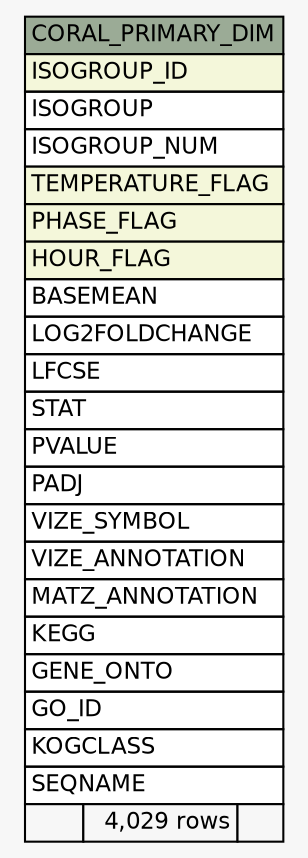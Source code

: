// dot 2.38.0 on Windows 10 10.0
// SchemaSpy rev Unknown
digraph "CORAL_PRIMARY_DIM" {
  graph [
    rankdir="RL"
    bgcolor="#f7f7f7"
    nodesep="0.18"
    ranksep="0.46"
    fontname="Helvetica"
    fontsize="11"
  ];
  node [
    fontname="Helvetica"
    fontsize="11"
    shape="plaintext"
  ];
  edge [
    arrowsize="0.8"
  ];
  "CORAL_PRIMARY_DIM" [
    label=<
    <TABLE BORDER="0" CELLBORDER="1" CELLSPACING="0" BGCOLOR="#ffffff">
      <TR><TD COLSPAN="3" BGCOLOR="#9bab96" ALIGN="CENTER">CORAL_PRIMARY_DIM</TD></TR>
      <TR><TD PORT="ISOGROUP_ID" COLSPAN="3" BGCOLOR="#f4f7da" ALIGN="LEFT">ISOGROUP_ID</TD></TR>
      <TR><TD PORT="ISOGROUP" COLSPAN="3" ALIGN="LEFT">ISOGROUP</TD></TR>
      <TR><TD PORT="ISOGROUP_NUM" COLSPAN="3" ALIGN="LEFT">ISOGROUP_NUM</TD></TR>
      <TR><TD PORT="TEMPERATURE_FLAG" COLSPAN="3" BGCOLOR="#f4f7da" ALIGN="LEFT">TEMPERATURE_FLAG</TD></TR>
      <TR><TD PORT="PHASE_FLAG" COLSPAN="3" BGCOLOR="#f4f7da" ALIGN="LEFT">PHASE_FLAG</TD></TR>
      <TR><TD PORT="HOUR_FLAG" COLSPAN="3" BGCOLOR="#f4f7da" ALIGN="LEFT">HOUR_FLAG</TD></TR>
      <TR><TD PORT="BASEMEAN" COLSPAN="3" ALIGN="LEFT">BASEMEAN</TD></TR>
      <TR><TD PORT="LOG2FOLDCHANGE" COLSPAN="3" ALIGN="LEFT">LOG2FOLDCHANGE</TD></TR>
      <TR><TD PORT="LFCSE" COLSPAN="3" ALIGN="LEFT">LFCSE</TD></TR>
      <TR><TD PORT="STAT" COLSPAN="3" ALIGN="LEFT">STAT</TD></TR>
      <TR><TD PORT="PVALUE" COLSPAN="3" ALIGN="LEFT">PVALUE</TD></TR>
      <TR><TD PORT="PADJ" COLSPAN="3" ALIGN="LEFT">PADJ</TD></TR>
      <TR><TD PORT="VIZE_SYMBOL" COLSPAN="3" ALIGN="LEFT">VIZE_SYMBOL</TD></TR>
      <TR><TD PORT="VIZE_ANNOTATION" COLSPAN="3" ALIGN="LEFT">VIZE_ANNOTATION</TD></TR>
      <TR><TD PORT="MATZ_ANNOTATION" COLSPAN="3" ALIGN="LEFT">MATZ_ANNOTATION</TD></TR>
      <TR><TD PORT="KEGG" COLSPAN="3" ALIGN="LEFT">KEGG</TD></TR>
      <TR><TD PORT="GENE_ONTO" COLSPAN="3" ALIGN="LEFT">GENE_ONTO</TD></TR>
      <TR><TD PORT="GO_ID" COLSPAN="3" ALIGN="LEFT">GO_ID</TD></TR>
      <TR><TD PORT="KOGCLASS" COLSPAN="3" ALIGN="LEFT">KOGCLASS</TD></TR>
      <TR><TD PORT="SEQNAME" COLSPAN="3" ALIGN="LEFT">SEQNAME</TD></TR>
      <TR><TD ALIGN="LEFT" BGCOLOR="#f7f7f7">  </TD><TD ALIGN="RIGHT" BGCOLOR="#f7f7f7">4,029 rows</TD><TD ALIGN="RIGHT" BGCOLOR="#f7f7f7">  </TD></TR>
    </TABLE>>
    URL="tables/CORAL_PRIMARY_DIM.html"
    tooltip="CORAL_PRIMARY_DIM"
  ];
}
